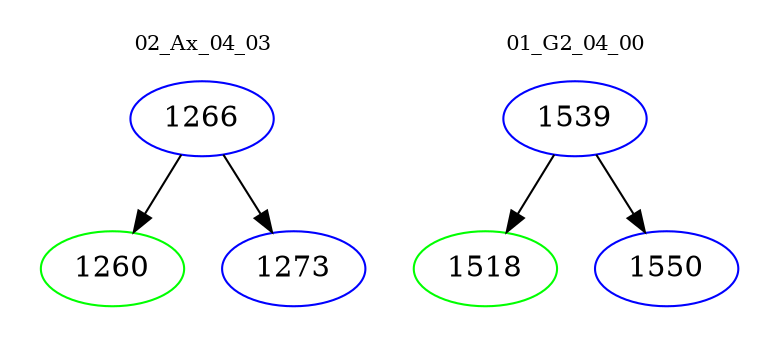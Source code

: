 digraph{
subgraph cluster_0 {
color = white
label = "02_Ax_04_03";
fontsize=10;
T0_1266 [label="1266", color="blue"]
T0_1266 -> T0_1260 [color="black"]
T0_1260 [label="1260", color="green"]
T0_1266 -> T0_1273 [color="black"]
T0_1273 [label="1273", color="blue"]
}
subgraph cluster_1 {
color = white
label = "01_G2_04_00";
fontsize=10;
T1_1539 [label="1539", color="blue"]
T1_1539 -> T1_1518 [color="black"]
T1_1518 [label="1518", color="green"]
T1_1539 -> T1_1550 [color="black"]
T1_1550 [label="1550", color="blue"]
}
}
